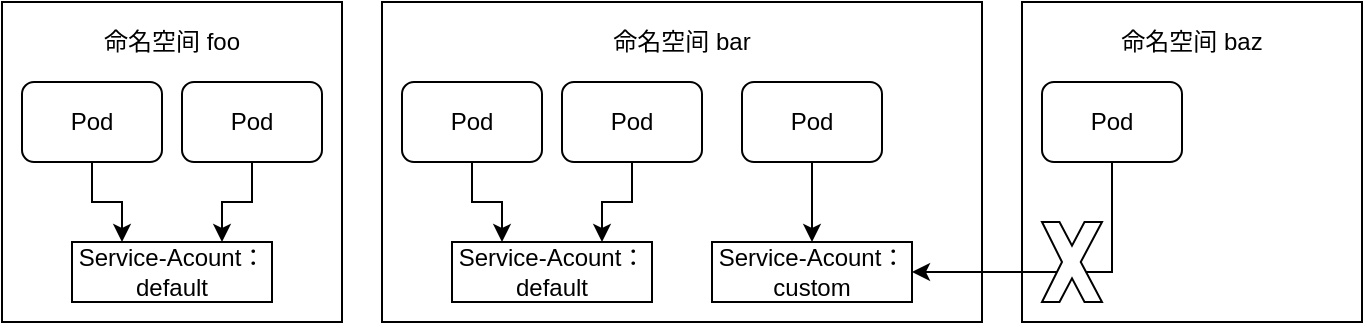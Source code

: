 <mxfile version="12.6.5" type="device"><diagram id="FpxqJfWaORZePVRkAOAm" name="Page-1"><mxGraphModel dx="1024" dy="592" grid="1" gridSize="10" guides="1" tooltips="1" connect="1" arrows="1" fold="1" page="1" pageScale="1" pageWidth="2339" pageHeight="3300" math="0" shadow="0"><root><mxCell id="0"/><mxCell id="1" parent="0"/><mxCell id="CL9C_CJGWn6oYakqhc-K-1" value="" style="rounded=0;whiteSpace=wrap;html=1;" vertex="1" parent="1"><mxGeometry x="110" y="150" width="170" height="160" as="geometry"/></mxCell><mxCell id="CL9C_CJGWn6oYakqhc-K-7" style="edgeStyle=orthogonalEdgeStyle;rounded=0;orthogonalLoop=1;jettySize=auto;html=1;entryX=0.25;entryY=0;entryDx=0;entryDy=0;" edge="1" parent="1" source="CL9C_CJGWn6oYakqhc-K-3" target="CL9C_CJGWn6oYakqhc-K-6"><mxGeometry relative="1" as="geometry"/></mxCell><mxCell id="CL9C_CJGWn6oYakqhc-K-3" value="Pod" style="rounded=1;whiteSpace=wrap;html=1;" vertex="1" parent="1"><mxGeometry x="120" y="190" width="70" height="40" as="geometry"/></mxCell><mxCell id="CL9C_CJGWn6oYakqhc-K-8" style="edgeStyle=orthogonalEdgeStyle;rounded=0;orthogonalLoop=1;jettySize=auto;html=1;entryX=0.75;entryY=0;entryDx=0;entryDy=0;" edge="1" parent="1" source="CL9C_CJGWn6oYakqhc-K-4" target="CL9C_CJGWn6oYakqhc-K-6"><mxGeometry relative="1" as="geometry"/></mxCell><mxCell id="CL9C_CJGWn6oYakqhc-K-4" value="Pod" style="rounded=1;whiteSpace=wrap;html=1;" vertex="1" parent="1"><mxGeometry x="200" y="190" width="70" height="40" as="geometry"/></mxCell><mxCell id="CL9C_CJGWn6oYakqhc-K-5" value="命名空间 foo" style="text;html=1;strokeColor=none;fillColor=none;align=center;verticalAlign=middle;whiteSpace=wrap;rounded=0;" vertex="1" parent="1"><mxGeometry x="140" y="160" width="110" height="20" as="geometry"/></mxCell><mxCell id="CL9C_CJGWn6oYakqhc-K-6" value="Service-Acount：&lt;br&gt;default" style="rounded=0;whiteSpace=wrap;html=1;" vertex="1" parent="1"><mxGeometry x="145" y="270" width="100" height="30" as="geometry"/></mxCell><mxCell id="CL9C_CJGWn6oYakqhc-K-9" value="" style="rounded=0;whiteSpace=wrap;html=1;" vertex="1" parent="1"><mxGeometry x="300" y="150" width="300" height="160" as="geometry"/></mxCell><mxCell id="CL9C_CJGWn6oYakqhc-K-10" style="edgeStyle=orthogonalEdgeStyle;rounded=0;orthogonalLoop=1;jettySize=auto;html=1;entryX=0.25;entryY=0;entryDx=0;entryDy=0;" edge="1" parent="1" source="CL9C_CJGWn6oYakqhc-K-11" target="CL9C_CJGWn6oYakqhc-K-15"><mxGeometry relative="1" as="geometry"/></mxCell><mxCell id="CL9C_CJGWn6oYakqhc-K-11" value="Pod" style="rounded=1;whiteSpace=wrap;html=1;" vertex="1" parent="1"><mxGeometry x="310" y="190" width="70" height="40" as="geometry"/></mxCell><mxCell id="CL9C_CJGWn6oYakqhc-K-12" style="edgeStyle=orthogonalEdgeStyle;rounded=0;orthogonalLoop=1;jettySize=auto;html=1;entryX=0.75;entryY=0;entryDx=0;entryDy=0;" edge="1" parent="1" source="CL9C_CJGWn6oYakqhc-K-13" target="CL9C_CJGWn6oYakqhc-K-15"><mxGeometry relative="1" as="geometry"/></mxCell><mxCell id="CL9C_CJGWn6oYakqhc-K-13" value="Pod" style="rounded=1;whiteSpace=wrap;html=1;" vertex="1" parent="1"><mxGeometry x="390" y="190" width="70" height="40" as="geometry"/></mxCell><mxCell id="CL9C_CJGWn6oYakqhc-K-14" value="命名空间 bar" style="text;html=1;strokeColor=none;fillColor=none;align=center;verticalAlign=middle;whiteSpace=wrap;rounded=0;" vertex="1" parent="1"><mxGeometry x="395" y="160" width="110" height="20" as="geometry"/></mxCell><mxCell id="CL9C_CJGWn6oYakqhc-K-15" value="Service-Acount：&lt;br&gt;default" style="rounded=0;whiteSpace=wrap;html=1;" vertex="1" parent="1"><mxGeometry x="335" y="270" width="100" height="30" as="geometry"/></mxCell><mxCell id="CL9C_CJGWn6oYakqhc-K-18" style="edgeStyle=orthogonalEdgeStyle;rounded=0;orthogonalLoop=1;jettySize=auto;html=1;" edge="1" parent="1" source="CL9C_CJGWn6oYakqhc-K-16" target="CL9C_CJGWn6oYakqhc-K-17"><mxGeometry relative="1" as="geometry"/></mxCell><mxCell id="CL9C_CJGWn6oYakqhc-K-16" value="Pod" style="rounded=1;whiteSpace=wrap;html=1;" vertex="1" parent="1"><mxGeometry x="480" y="190" width="70" height="40" as="geometry"/></mxCell><mxCell id="CL9C_CJGWn6oYakqhc-K-17" value="Service-Acount：&lt;br&gt;custom" style="rounded=0;whiteSpace=wrap;html=1;" vertex="1" parent="1"><mxGeometry x="465" y="270" width="100" height="30" as="geometry"/></mxCell><mxCell id="CL9C_CJGWn6oYakqhc-K-26" value="" style="rounded=0;whiteSpace=wrap;html=1;" vertex="1" parent="1"><mxGeometry x="620" y="150" width="170" height="160" as="geometry"/></mxCell><mxCell id="CL9C_CJGWn6oYakqhc-K-27" style="edgeStyle=orthogonalEdgeStyle;rounded=0;orthogonalLoop=1;jettySize=auto;html=1;entryX=1;entryY=0.5;entryDx=0;entryDy=0;" edge="1" parent="1" source="CL9C_CJGWn6oYakqhc-K-28" target="CL9C_CJGWn6oYakqhc-K-17"><mxGeometry relative="1" as="geometry"><mxPoint x="680" y="270" as="targetPoint"/><Array as="points"><mxPoint x="665" y="285"/></Array></mxGeometry></mxCell><mxCell id="CL9C_CJGWn6oYakqhc-K-28" value="Pod" style="rounded=1;whiteSpace=wrap;html=1;" vertex="1" parent="1"><mxGeometry x="630" y="190" width="70" height="40" as="geometry"/></mxCell><mxCell id="CL9C_CJGWn6oYakqhc-K-31" value="命名空间 baz" style="text;html=1;strokeColor=none;fillColor=none;align=center;verticalAlign=middle;whiteSpace=wrap;rounded=0;" vertex="1" parent="1"><mxGeometry x="650" y="160" width="110" height="20" as="geometry"/></mxCell><mxCell id="CL9C_CJGWn6oYakqhc-K-33" value="" style="verticalLabelPosition=bottom;verticalAlign=top;html=1;shape=mxgraph.basic.x" vertex="1" parent="1"><mxGeometry x="630" y="260" width="30" height="40" as="geometry"/></mxCell></root></mxGraphModel></diagram></mxfile>
